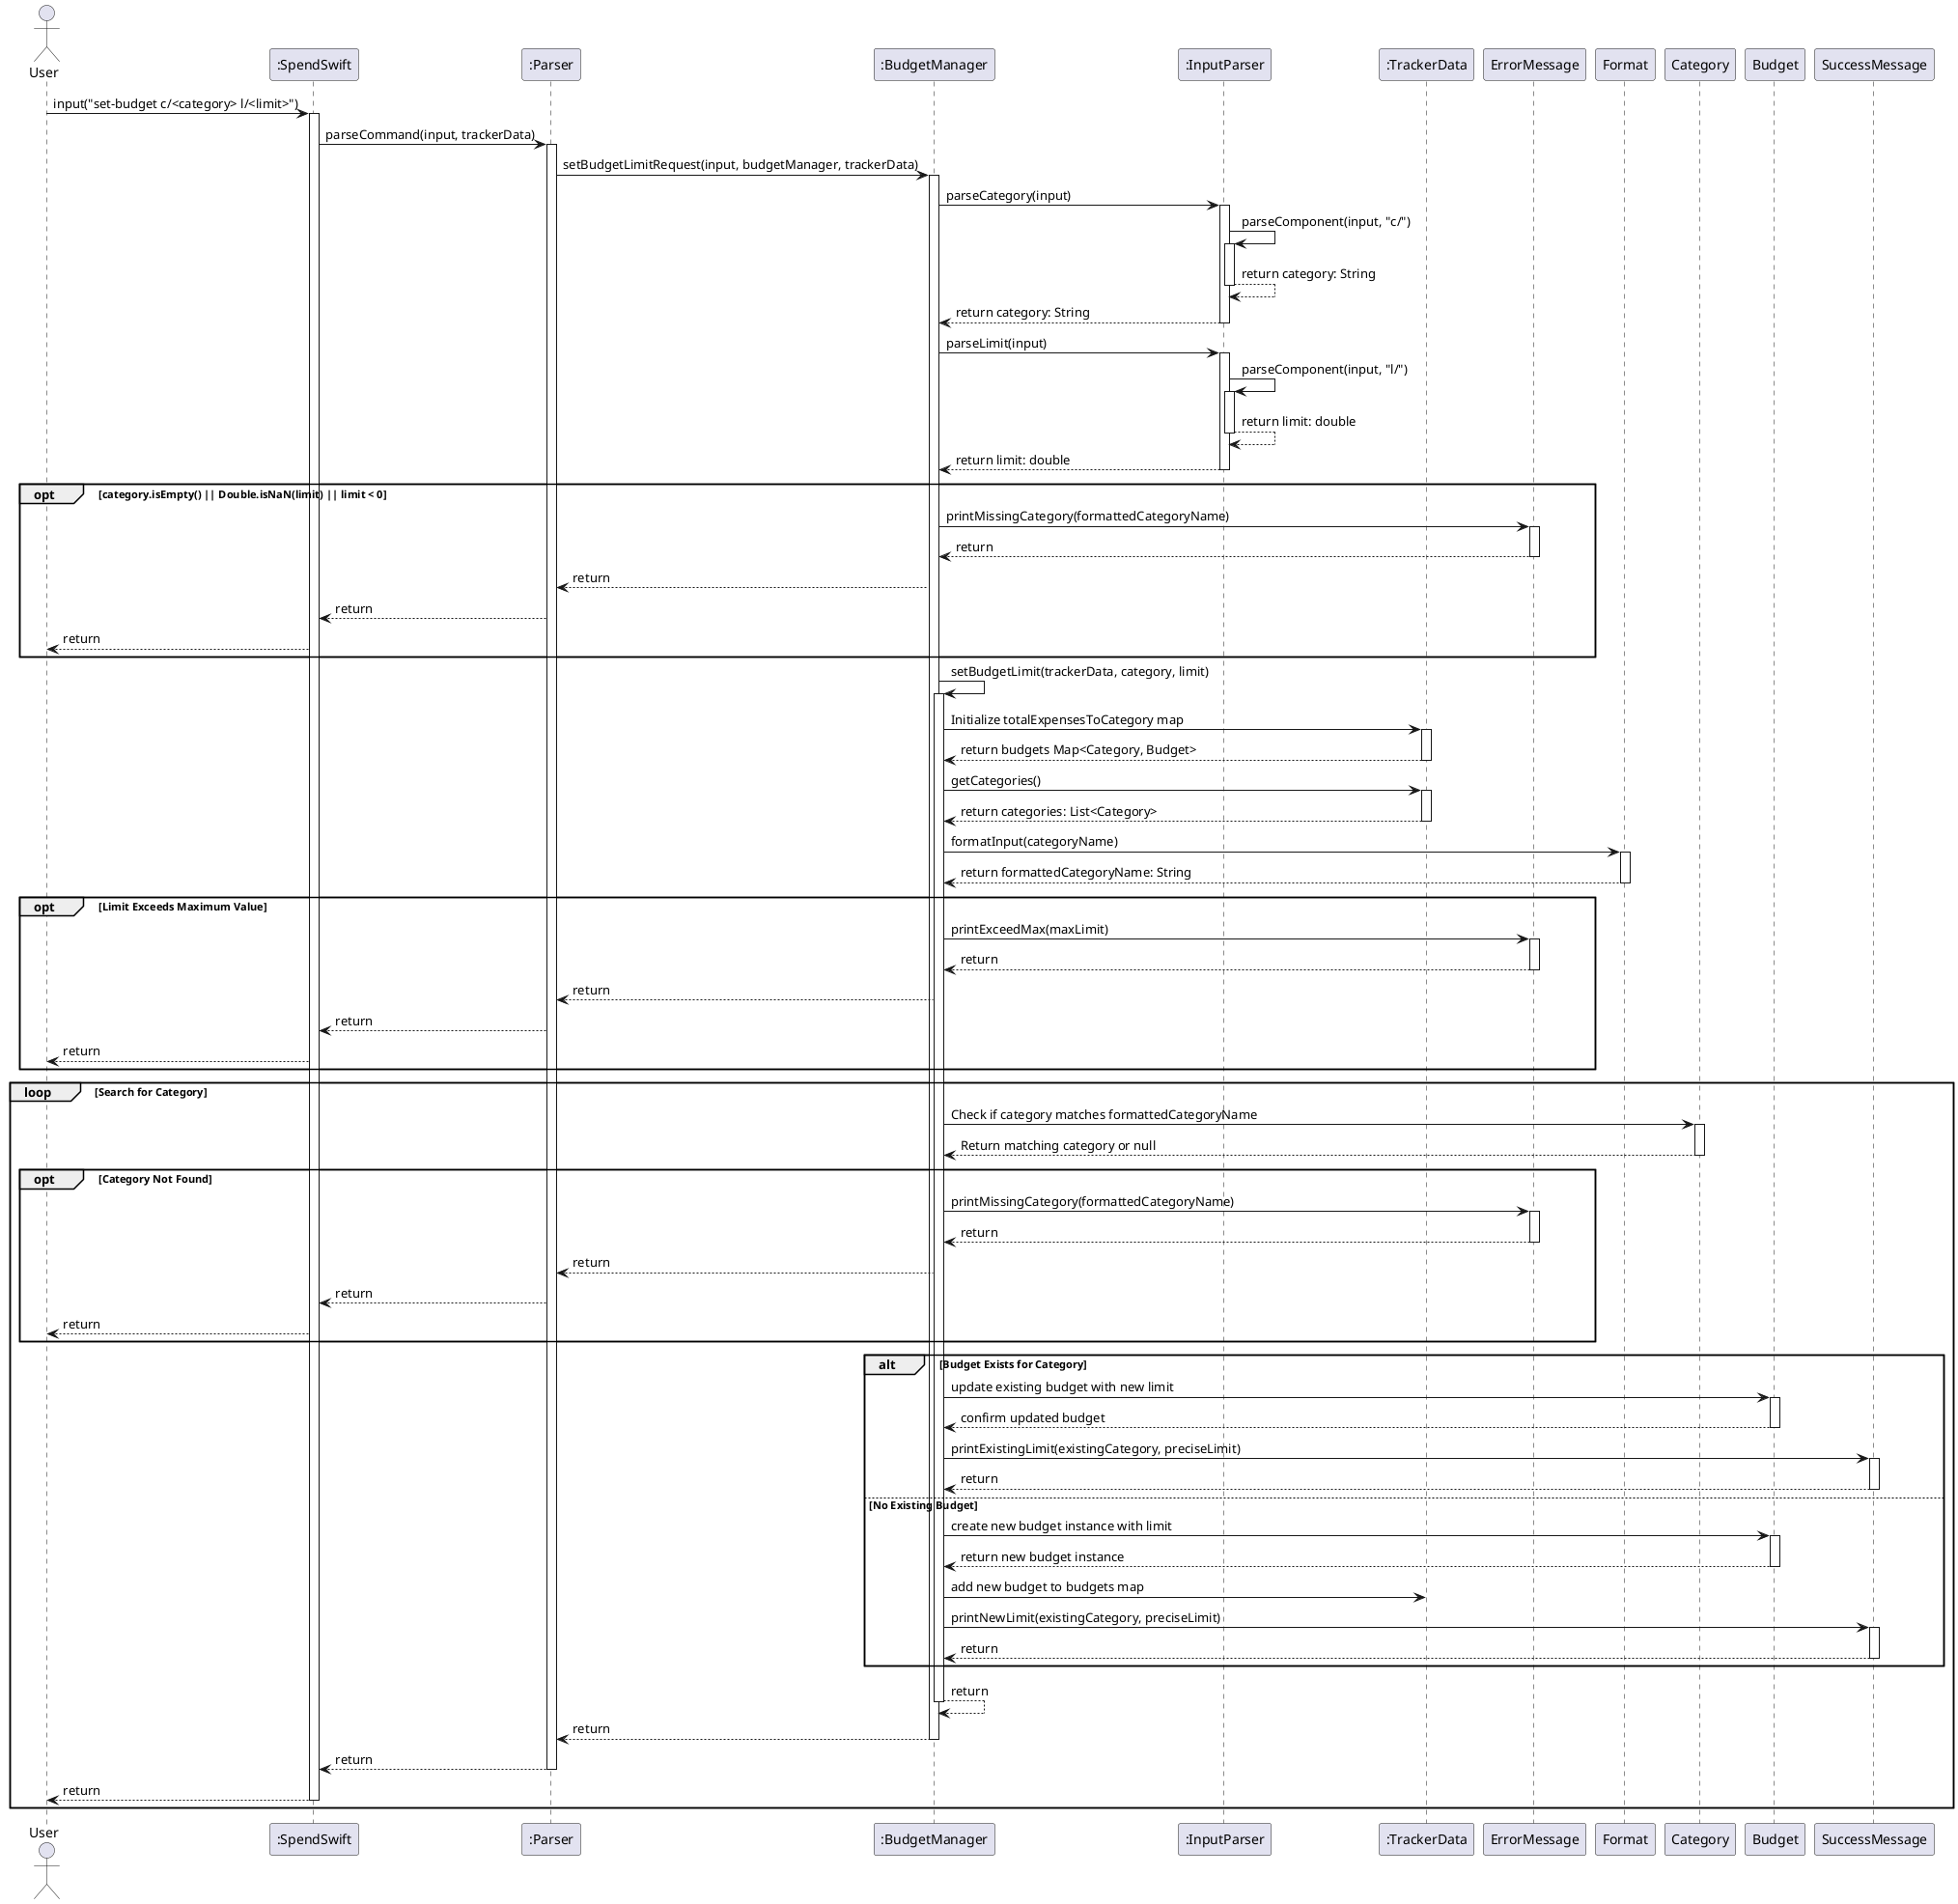 @startuml

actor User
participant ":SpendSwift" as SpendSwift
participant ":Parser" as Parser
participant ":BudgetManager" as BudgetManager
participant ":InputParser" as InputParser
participant ":TrackerData" as TrackerData

User -> SpendSwift : input("set-budget c/<category> l/<limit>")
activate SpendSwift
SpendSwift -> Parser : parseCommand(input, trackerData)

activate Parser
Parser -> BudgetManager : setBudgetLimitRequest(input, budgetManager, trackerData)

activate BudgetManager
BudgetManager -> InputParser : parseCategory(input)
activate InputParser
InputParser -> InputParser : parseComponent(input, "c/")
    activate InputParser
    InputParser --> InputParser : return category: String
    deactivate InputParser
InputParser --> BudgetManager : return category: String
deactivate InputParser

BudgetManager -> InputParser : parseLimit(input)
activate InputParser
InputParser -> InputParser : parseComponent(input, "l/")
    activate InputParser
    InputParser --> InputParser : return limit: double
    deactivate InputParser
InputParser --> BudgetManager : return limit: double
deactivate InputParser

opt category.isEmpty() || Double.isNaN(limit) || limit < 0
    BudgetManager -> ErrorMessage : printMissingCategory(formattedCategoryName)
    activate ErrorMessage
    ErrorMessage --> BudgetManager : return
    deactivate ErrorMessage
    BudgetManager --> Parser : return
    Parser --> SpendSwift : return
    SpendSwift --> User : return
end

BudgetManager -> BudgetManager : setBudgetLimit(trackerData, category, limit)
activate BudgetManager

BudgetManager -> TrackerData : Initialize totalExpensesToCategory map
activate TrackerData
TrackerData --> BudgetManager : return budgets Map<Category, Budget>
deactivate TrackerData

BudgetManager -> TrackerData : getCategories()
activate TrackerData
TrackerData --> BudgetManager : return categories: List<Category>
deactivate TrackerData

BudgetManager -> Format : formatInput(categoryName)
activate Format
Format --> BudgetManager : return formattedCategoryName: String
deactivate Format

opt Limit Exceeds Maximum Value
    BudgetManager -> ErrorMessage : printExceedMax(maxLimit)
    activate ErrorMessage
    ErrorMessage --> BudgetManager : return
    deactivate ErrorMessage
    BudgetManager --> Parser : return
    Parser --> SpendSwift : return
    SpendSwift --> User : return
end

    loop Search for Category
        BudgetManager -> Category : Check if category matches formattedCategoryName
        activate Category
        Category --> BudgetManager : Return matching category or null
        deactivate Category

    opt Category Not Found
        BudgetManager -> ErrorMessage : printMissingCategory(formattedCategoryName)
        activate ErrorMessage
        ErrorMessage --> BudgetManager : return
        deactivate ErrorMessage
        BudgetManager --> Parser : return
        Parser --> SpendSwift : return
        SpendSwift --> User : return
    end

    alt Budget Exists for Category
        BudgetManager -> Budget : update existing budget with new limit
        activate Budget
        Budget --> BudgetManager : confirm updated budget
        deactivate Budget
        BudgetManager -> SuccessMessage : printExistingLimit(existingCategory, preciseLimit)
        activate SuccessMessage
        SuccessMessage --> BudgetManager : return
        deactivate SuccessMessage
    else No Existing Budget
        BudgetManager -> Budget : create new budget instance with limit
        activate Budget
        Budget --> BudgetManager : return new budget instance
        deactivate Budget
        BudgetManager -> TrackerData : add new budget to budgets map
        BudgetManager -> SuccessMessage : printNewLimit(existingCategory, preciseLimit)
        activate SuccessMessage
        SuccessMessage --> BudgetManager : return
        deactivate SuccessMessage
    end

    BudgetManager --> BudgetManager : return
    deactivate BudgetManager

    BudgetManager --> Parser : return
    deactivate BudgetManager

    Parser --> SpendSwift : return
    deactivate Parser

    SpendSwift --> User : return
    deactivate SpendSwift

end

@enduml


